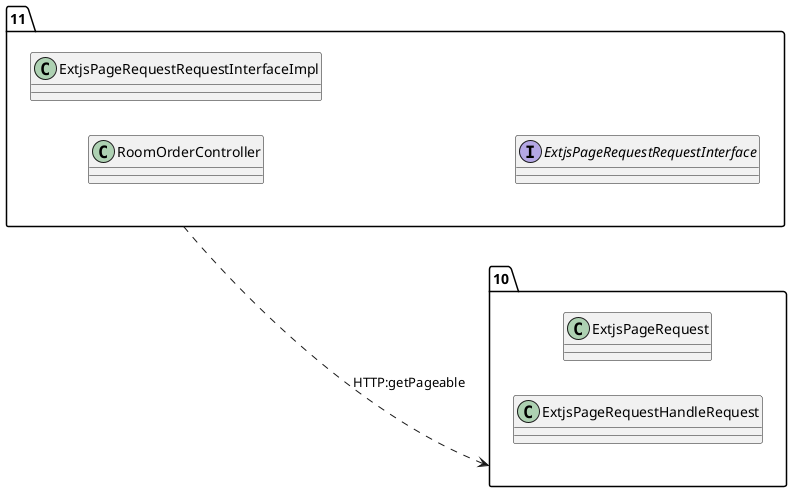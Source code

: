 @startuml 
allow_mixing
left to right direction
package "11"{
class RoomOrderController
class ExtjsPageRequestRequestInterfaceImpl
interface ExtjsPageRequestRequestInterface

}
package "10"{
class ExtjsPageRequest
class ExtjsPageRequestHandleRequest

}
"11" ..> "10":HTTP:getPageable
@enduml